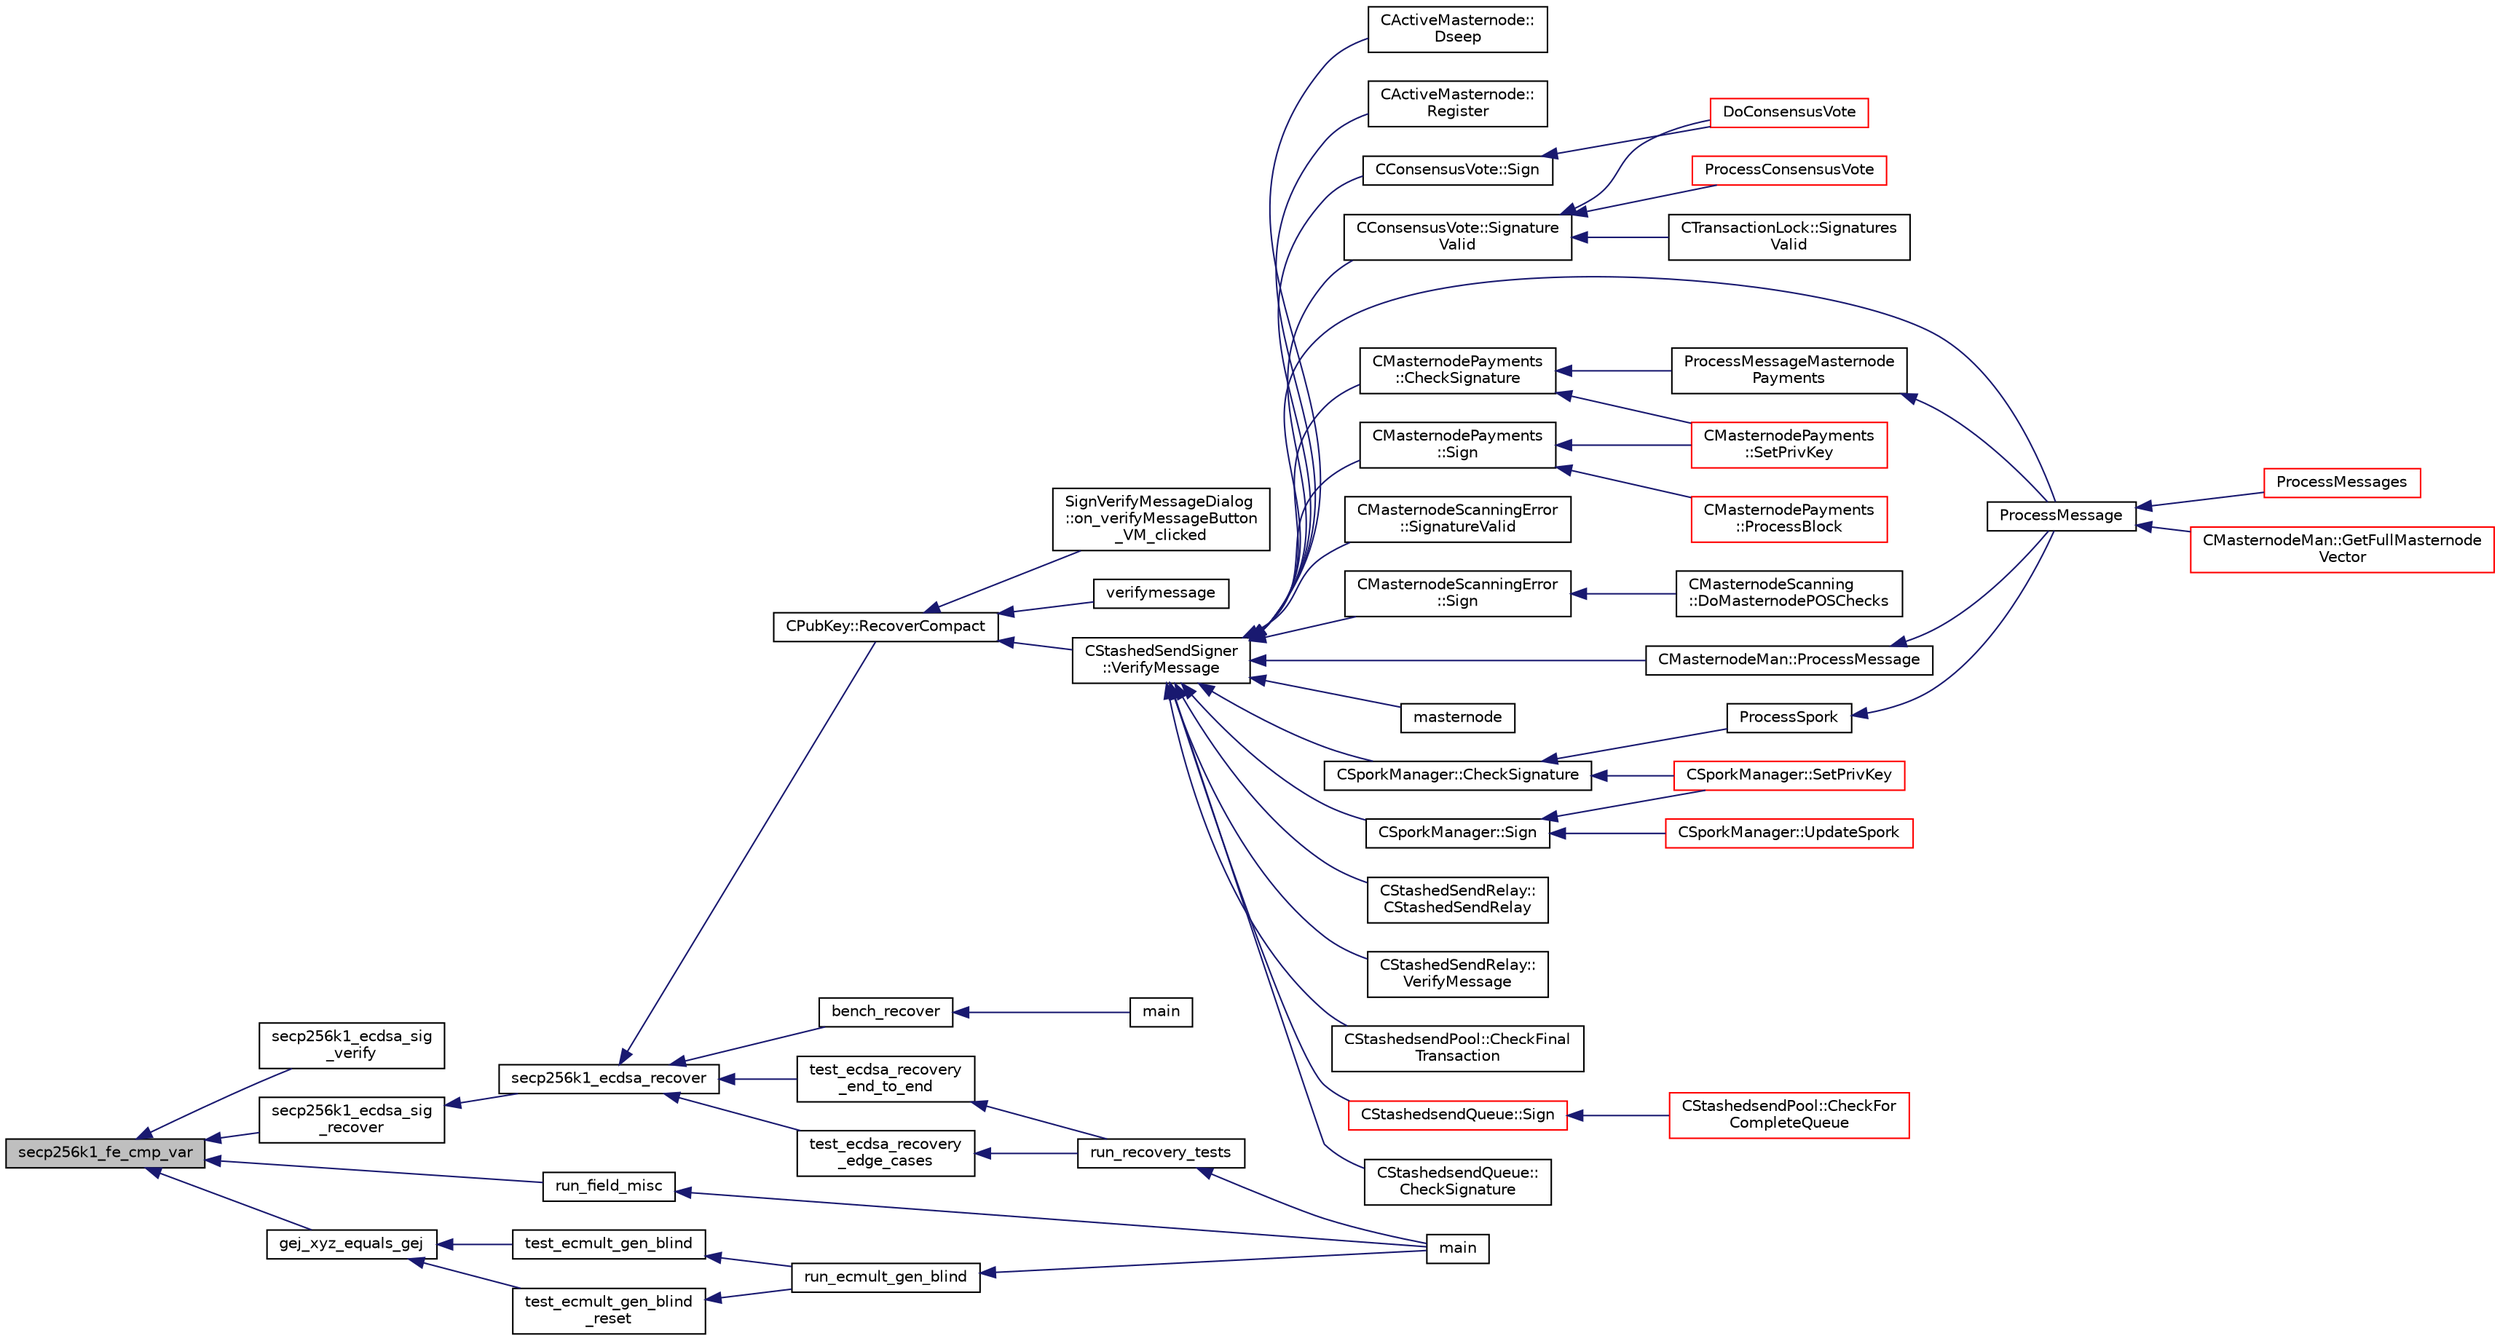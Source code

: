 digraph "secp256k1_fe_cmp_var"
{
  edge [fontname="Helvetica",fontsize="10",labelfontname="Helvetica",labelfontsize="10"];
  node [fontname="Helvetica",fontsize="10",shape=record];
  rankdir="LR";
  Node105 [label="secp256k1_fe_cmp_var",height=0.2,width=0.4,color="black", fillcolor="grey75", style="filled", fontcolor="black"];
  Node105 -> Node106 [dir="back",color="midnightblue",fontsize="10",style="solid",fontname="Helvetica"];
  Node106 [label="secp256k1_ecdsa_sig\l_verify",height=0.2,width=0.4,color="black", fillcolor="white", style="filled",URL="$d5/d27/ecdsa__impl_8h.html#a3f5883c08cc865fd9a4ca3f6173b1c26"];
  Node105 -> Node107 [dir="back",color="midnightblue",fontsize="10",style="solid",fontname="Helvetica"];
  Node107 [label="secp256k1_ecdsa_sig\l_recover",height=0.2,width=0.4,color="black", fillcolor="white", style="filled",URL="$d6/d5d/recovery_2main__impl_8h.html#a1a831ed991717749ed9d200bb9d3f03b"];
  Node107 -> Node108 [dir="back",color="midnightblue",fontsize="10",style="solid",fontname="Helvetica"];
  Node108 [label="secp256k1_ecdsa_recover",height=0.2,width=0.4,color="black", fillcolor="white", style="filled",URL="$d6/d5d/recovery_2main__impl_8h.html#a75f3e32e9a25eac9e8f9d3a5a8b0dc94",tooltip="Recover an ECDSA public key from a signature. "];
  Node108 -> Node109 [dir="back",color="midnightblue",fontsize="10",style="solid",fontname="Helvetica"];
  Node109 [label="CPubKey::RecoverCompact",height=0.2,width=0.4,color="black", fillcolor="white", style="filled",URL="$da/d4e/class_c_pub_key.html#a169505e735a02db385486b0affeb565c"];
  Node109 -> Node110 [dir="back",color="midnightblue",fontsize="10",style="solid",fontname="Helvetica"];
  Node110 [label="SignVerifyMessageDialog\l::on_verifyMessageButton\l_VM_clicked",height=0.2,width=0.4,color="black", fillcolor="white", style="filled",URL="$d1/d26/class_sign_verify_message_dialog.html#ae37dec200b27f23c409221511447ae1e"];
  Node109 -> Node111 [dir="back",color="midnightblue",fontsize="10",style="solid",fontname="Helvetica"];
  Node111 [label="verifymessage",height=0.2,width=0.4,color="black", fillcolor="white", style="filled",URL="$db/d48/rpcmisc_8cpp.html#ad8fce781dfd9dfd4866bba2a4589141a"];
  Node109 -> Node112 [dir="back",color="midnightblue",fontsize="10",style="solid",fontname="Helvetica"];
  Node112 [label="CStashedSendSigner\l::VerifyMessage",height=0.2,width=0.4,color="black", fillcolor="white", style="filled",URL="$da/d0a/class_c_stashed_send_signer.html#a917e4eb567f2005a73ef59bafcf46bd4",tooltip="Verify the message, returns true if succcessful. "];
  Node112 -> Node113 [dir="back",color="midnightblue",fontsize="10",style="solid",fontname="Helvetica"];
  Node113 [label="CActiveMasternode::\lDseep",height=0.2,width=0.4,color="black", fillcolor="white", style="filled",URL="$d9/d29/class_c_active_masternode.html#aa14a1a9611f6b73cc3e860cda75de88c"];
  Node112 -> Node114 [dir="back",color="midnightblue",fontsize="10",style="solid",fontname="Helvetica"];
  Node114 [label="CActiveMasternode::\lRegister",height=0.2,width=0.4,color="black", fillcolor="white", style="filled",URL="$d9/d29/class_c_active_masternode.html#a1fd28a721112cda22fe2f9e1045cf397",tooltip="Register any Masternode. "];
  Node112 -> Node115 [dir="back",color="midnightblue",fontsize="10",style="solid",fontname="Helvetica"];
  Node115 [label="CConsensusVote::Signature\lValid",height=0.2,width=0.4,color="black", fillcolor="white", style="filled",URL="$dc/da2/class_c_consensus_vote.html#ac6550a89acee255e0035e189a42a6310"];
  Node115 -> Node116 [dir="back",color="midnightblue",fontsize="10",style="solid",fontname="Helvetica"];
  Node116 [label="DoConsensusVote",height=0.2,width=0.4,color="red", fillcolor="white", style="filled",URL="$d6/d5f/instantx_8h.html#a0753801d6e6eb2cb230a85a6ba6fd371"];
  Node115 -> Node133 [dir="back",color="midnightblue",fontsize="10",style="solid",fontname="Helvetica"];
  Node133 [label="ProcessConsensusVote",height=0.2,width=0.4,color="red", fillcolor="white", style="filled",URL="$d6/d5f/instantx_8h.html#a5d4434bfb70f64f95aa4de9286cbae94"];
  Node115 -> Node134 [dir="back",color="midnightblue",fontsize="10",style="solid",fontname="Helvetica"];
  Node134 [label="CTransactionLock::Signatures\lValid",height=0.2,width=0.4,color="black", fillcolor="white", style="filled",URL="$d9/dbb/class_c_transaction_lock.html#a71cb6705a8f0bfb4a8453d3b284e3cf7"];
  Node112 -> Node135 [dir="back",color="midnightblue",fontsize="10",style="solid",fontname="Helvetica"];
  Node135 [label="CConsensusVote::Sign",height=0.2,width=0.4,color="black", fillcolor="white", style="filled",URL="$dc/da2/class_c_consensus_vote.html#a687495887aa75f5d5bb70f93ecb820d0"];
  Node135 -> Node116 [dir="back",color="midnightblue",fontsize="10",style="solid",fontname="Helvetica"];
  Node112 -> Node118 [dir="back",color="midnightblue",fontsize="10",style="solid",fontname="Helvetica"];
  Node118 [label="ProcessMessage",height=0.2,width=0.4,color="black", fillcolor="white", style="filled",URL="$df/d0a/main_8cpp.html#a8ba92b1a4bce3c835e887a9073d17d8e"];
  Node118 -> Node119 [dir="back",color="midnightblue",fontsize="10",style="solid",fontname="Helvetica"];
  Node119 [label="ProcessMessages",height=0.2,width=0.4,color="red", fillcolor="white", style="filled",URL="$d4/dbf/main_8h.html#a196f9318f02448b85b28d612698934fd"];
  Node118 -> Node127 [dir="back",color="midnightblue",fontsize="10",style="solid",fontname="Helvetica"];
  Node127 [label="CMasternodeMan::GetFullMasternode\lVector",height=0.2,width=0.4,color="red", fillcolor="white", style="filled",URL="$dc/d6b/class_c_masternode_man.html#ab39e213a7601e1bef2eba1d5d63206f5"];
  Node112 -> Node136 [dir="back",color="midnightblue",fontsize="10",style="solid",fontname="Helvetica"];
  Node136 [label="CMasternodePayments\l::CheckSignature",height=0.2,width=0.4,color="black", fillcolor="white", style="filled",URL="$dc/d9a/class_c_masternode_payments.html#a2ca2af0178969784235c7917b226af32"];
  Node136 -> Node137 [dir="back",color="midnightblue",fontsize="10",style="solid",fontname="Helvetica"];
  Node137 [label="ProcessMessageMasternode\lPayments",height=0.2,width=0.4,color="black", fillcolor="white", style="filled",URL="$dc/d20/masternode-payments_8h.html#a8c28fb440d8031543d1de309e34c40f2"];
  Node137 -> Node118 [dir="back",color="midnightblue",fontsize="10",style="solid",fontname="Helvetica"];
  Node136 -> Node138 [dir="back",color="midnightblue",fontsize="10",style="solid",fontname="Helvetica"];
  Node138 [label="CMasternodePayments\l::SetPrivKey",height=0.2,width=0.4,color="red", fillcolor="white", style="filled",URL="$dc/d9a/class_c_masternode_payments.html#a525bcafd8d00b58a3e05a848ef493603"];
  Node112 -> Node139 [dir="back",color="midnightblue",fontsize="10",style="solid",fontname="Helvetica"];
  Node139 [label="CMasternodePayments\l::Sign",height=0.2,width=0.4,color="black", fillcolor="white", style="filled",URL="$dc/d9a/class_c_masternode_payments.html#a7d04afdf936b8de605ab6f478c7fad51"];
  Node139 -> Node140 [dir="back",color="midnightblue",fontsize="10",style="solid",fontname="Helvetica"];
  Node140 [label="CMasternodePayments\l::ProcessBlock",height=0.2,width=0.4,color="red", fillcolor="white", style="filled",URL="$dc/d9a/class_c_masternode_payments.html#aa23dfbc148f10f601e9771bfcffea441"];
  Node139 -> Node138 [dir="back",color="midnightblue",fontsize="10",style="solid",fontname="Helvetica"];
  Node112 -> Node151 [dir="back",color="midnightblue",fontsize="10",style="solid",fontname="Helvetica"];
  Node151 [label="CMasternodeScanningError\l::SignatureValid",height=0.2,width=0.4,color="black", fillcolor="white", style="filled",URL="$d0/de7/class_c_masternode_scanning_error.html#ae90fca573f70f7faa4c9f3a5db145f36"];
  Node112 -> Node152 [dir="back",color="midnightblue",fontsize="10",style="solid",fontname="Helvetica"];
  Node152 [label="CMasternodeScanningError\l::Sign",height=0.2,width=0.4,color="black", fillcolor="white", style="filled",URL="$d0/de7/class_c_masternode_scanning_error.html#afdc8ec9b08767cdf3c6a6cc819af7d09"];
  Node152 -> Node153 [dir="back",color="midnightblue",fontsize="10",style="solid",fontname="Helvetica"];
  Node153 [label="CMasternodeScanning\l::DoMasternodePOSChecks",height=0.2,width=0.4,color="black", fillcolor="white", style="filled",URL="$d5/d9f/class_c_masternode_scanning.html#a6bc18fb7508f702e2a2d1c3731342f8f"];
  Node112 -> Node154 [dir="back",color="midnightblue",fontsize="10",style="solid",fontname="Helvetica"];
  Node154 [label="CMasternodeMan::ProcessMessage",height=0.2,width=0.4,color="black", fillcolor="white", style="filled",URL="$dc/d6b/class_c_masternode_man.html#ae3e5d263cebdcd932eca49caeadce9aa"];
  Node154 -> Node118 [dir="back",color="midnightblue",fontsize="10",style="solid",fontname="Helvetica"];
  Node112 -> Node132 [dir="back",color="midnightblue",fontsize="10",style="solid",fontname="Helvetica"];
  Node132 [label="masternode",height=0.2,width=0.4,color="black", fillcolor="white", style="filled",URL="$d5/d6b/rpcstashedsend_8cpp.html#a30609e443aeb47c29ed0878d16b1b5e1"];
  Node112 -> Node155 [dir="back",color="midnightblue",fontsize="10",style="solid",fontname="Helvetica"];
  Node155 [label="CSporkManager::CheckSignature",height=0.2,width=0.4,color="black", fillcolor="white", style="filled",URL="$d2/d5e/class_c_spork_manager.html#a697d8c0ce5c422ea125eee96687aa7b3"];
  Node155 -> Node156 [dir="back",color="midnightblue",fontsize="10",style="solid",fontname="Helvetica"];
  Node156 [label="ProcessSpork",height=0.2,width=0.4,color="black", fillcolor="white", style="filled",URL="$d0/d24/spork_8h.html#a3f9c24c1f4c012152fb4422ca981610a"];
  Node156 -> Node118 [dir="back",color="midnightblue",fontsize="10",style="solid",fontname="Helvetica"];
  Node155 -> Node157 [dir="back",color="midnightblue",fontsize="10",style="solid",fontname="Helvetica"];
  Node157 [label="CSporkManager::SetPrivKey",height=0.2,width=0.4,color="red", fillcolor="white", style="filled",URL="$d2/d5e/class_c_spork_manager.html#a599d088218de9d242e4dc5cb17dd310b"];
  Node112 -> Node158 [dir="back",color="midnightblue",fontsize="10",style="solid",fontname="Helvetica"];
  Node158 [label="CSporkManager::Sign",height=0.2,width=0.4,color="black", fillcolor="white", style="filled",URL="$d2/d5e/class_c_spork_manager.html#adf1b5d40f378c4bd3a5ea31905b11f30"];
  Node158 -> Node159 [dir="back",color="midnightblue",fontsize="10",style="solid",fontname="Helvetica"];
  Node159 [label="CSporkManager::UpdateSpork",height=0.2,width=0.4,color="red", fillcolor="white", style="filled",URL="$d2/d5e/class_c_spork_manager.html#a51293c5c9db22f4435f044b4ccb65028"];
  Node158 -> Node157 [dir="back",color="midnightblue",fontsize="10",style="solid",fontname="Helvetica"];
  Node112 -> Node162 [dir="back",color="midnightblue",fontsize="10",style="solid",fontname="Helvetica"];
  Node162 [label="CStashedSendRelay::\lCStashedSendRelay",height=0.2,width=0.4,color="black", fillcolor="white", style="filled",URL="$d2/d25/class_c_stashed_send_relay.html#ac4f08ff3af1c8730a259abe6dc0972f5"];
  Node112 -> Node163 [dir="back",color="midnightblue",fontsize="10",style="solid",fontname="Helvetica"];
  Node163 [label="CStashedSendRelay::\lVerifyMessage",height=0.2,width=0.4,color="black", fillcolor="white", style="filled",URL="$d2/d25/class_c_stashed_send_relay.html#afbd1e6eeec3e89109d9fcb0d899da517"];
  Node112 -> Node164 [dir="back",color="midnightblue",fontsize="10",style="solid",fontname="Helvetica"];
  Node164 [label="CStashedsendPool::CheckFinal\lTransaction",height=0.2,width=0.4,color="black", fillcolor="white", style="filled",URL="$dd/d8a/class_c_stashedsend_pool.html#aba122588a53a90150595bc4279beb67c"];
  Node112 -> Node165 [dir="back",color="midnightblue",fontsize="10",style="solid",fontname="Helvetica"];
  Node165 [label="CStashedsendQueue::Sign",height=0.2,width=0.4,color="red", fillcolor="white", style="filled",URL="$dd/d34/class_c_stashedsend_queue.html#a781354a3071b29fbf76df2353919933c",tooltip="Sign this Stashedsend transaction. "];
  Node165 -> Node166 [dir="back",color="midnightblue",fontsize="10",style="solid",fontname="Helvetica"];
  Node166 [label="CStashedsendPool::CheckFor\lCompleteQueue",height=0.2,width=0.4,color="red", fillcolor="white", style="filled",URL="$dd/d8a/class_c_stashedsend_pool.html#a46fd3f0fc3671683518cd090b25c97d7"];
  Node112 -> Node170 [dir="back",color="midnightblue",fontsize="10",style="solid",fontname="Helvetica"];
  Node170 [label="CStashedsendQueue::\lCheckSignature",height=0.2,width=0.4,color="black", fillcolor="white", style="filled",URL="$dd/d34/class_c_stashedsend_queue.html#ac272b4813415870e369a62d267e852ca",tooltip="Check if we have a valid Masternode address. "];
  Node108 -> Node171 [dir="back",color="midnightblue",fontsize="10",style="solid",fontname="Helvetica"];
  Node171 [label="bench_recover",height=0.2,width=0.4,color="black", fillcolor="white", style="filled",URL="$d7/d8e/bench__recover_8c.html#a6bbc6888c36d93d55e5410b25121db10"];
  Node171 -> Node172 [dir="back",color="midnightblue",fontsize="10",style="solid",fontname="Helvetica"];
  Node172 [label="main",height=0.2,width=0.4,color="black", fillcolor="white", style="filled",URL="$d7/d8e/bench__recover_8c.html#a840291bc02cba5474a4cb46a9b9566fe"];
  Node108 -> Node173 [dir="back",color="midnightblue",fontsize="10",style="solid",fontname="Helvetica"];
  Node173 [label="test_ecdsa_recovery\l_end_to_end",height=0.2,width=0.4,color="black", fillcolor="white", style="filled",URL="$d3/d71/recovery_2tests__impl_8h.html#a70649882936497184992dfaa06b1106f"];
  Node173 -> Node174 [dir="back",color="midnightblue",fontsize="10",style="solid",fontname="Helvetica"];
  Node174 [label="run_recovery_tests",height=0.2,width=0.4,color="black", fillcolor="white", style="filled",URL="$d3/d71/recovery_2tests__impl_8h.html#a3a06f71955483e9502f3c408857407f2"];
  Node174 -> Node175 [dir="back",color="midnightblue",fontsize="10",style="solid",fontname="Helvetica"];
  Node175 [label="main",height=0.2,width=0.4,color="black", fillcolor="white", style="filled",URL="$d5/d7f/tests_8c.html#a3c04138a5bfe5d72780bb7e82a18e627"];
  Node108 -> Node176 [dir="back",color="midnightblue",fontsize="10",style="solid",fontname="Helvetica"];
  Node176 [label="test_ecdsa_recovery\l_edge_cases",height=0.2,width=0.4,color="black", fillcolor="white", style="filled",URL="$d3/d71/recovery_2tests__impl_8h.html#ad6d3138600637a7c940bc40a22795e46"];
  Node176 -> Node174 [dir="back",color="midnightblue",fontsize="10",style="solid",fontname="Helvetica"];
  Node105 -> Node177 [dir="back",color="midnightblue",fontsize="10",style="solid",fontname="Helvetica"];
  Node177 [label="run_field_misc",height=0.2,width=0.4,color="black", fillcolor="white", style="filled",URL="$d5/d7f/tests_8c.html#a407b4cff8cbc365e753f2a1d70b45f81"];
  Node177 -> Node175 [dir="back",color="midnightblue",fontsize="10",style="solid",fontname="Helvetica"];
  Node105 -> Node178 [dir="back",color="midnightblue",fontsize="10",style="solid",fontname="Helvetica"];
  Node178 [label="gej_xyz_equals_gej",height=0.2,width=0.4,color="black", fillcolor="white", style="filled",URL="$d5/d7f/tests_8c.html#a9ce0d67d2ba57bdc32e660cafcaaef2f"];
  Node178 -> Node179 [dir="back",color="midnightblue",fontsize="10",style="solid",fontname="Helvetica"];
  Node179 [label="test_ecmult_gen_blind",height=0.2,width=0.4,color="black", fillcolor="white", style="filled",URL="$d5/d7f/tests_8c.html#ab353fbc77d15cd48e25d995ea3f33795"];
  Node179 -> Node180 [dir="back",color="midnightblue",fontsize="10",style="solid",fontname="Helvetica"];
  Node180 [label="run_ecmult_gen_blind",height=0.2,width=0.4,color="black", fillcolor="white", style="filled",URL="$d5/d7f/tests_8c.html#ac3003b8a1d7eed5ebb0497a3f0dd97b6"];
  Node180 -> Node175 [dir="back",color="midnightblue",fontsize="10",style="solid",fontname="Helvetica"];
  Node178 -> Node181 [dir="back",color="midnightblue",fontsize="10",style="solid",fontname="Helvetica"];
  Node181 [label="test_ecmult_gen_blind\l_reset",height=0.2,width=0.4,color="black", fillcolor="white", style="filled",URL="$d5/d7f/tests_8c.html#a375b2994cf6e867644abdf5ae3f93abe"];
  Node181 -> Node180 [dir="back",color="midnightblue",fontsize="10",style="solid",fontname="Helvetica"];
}
